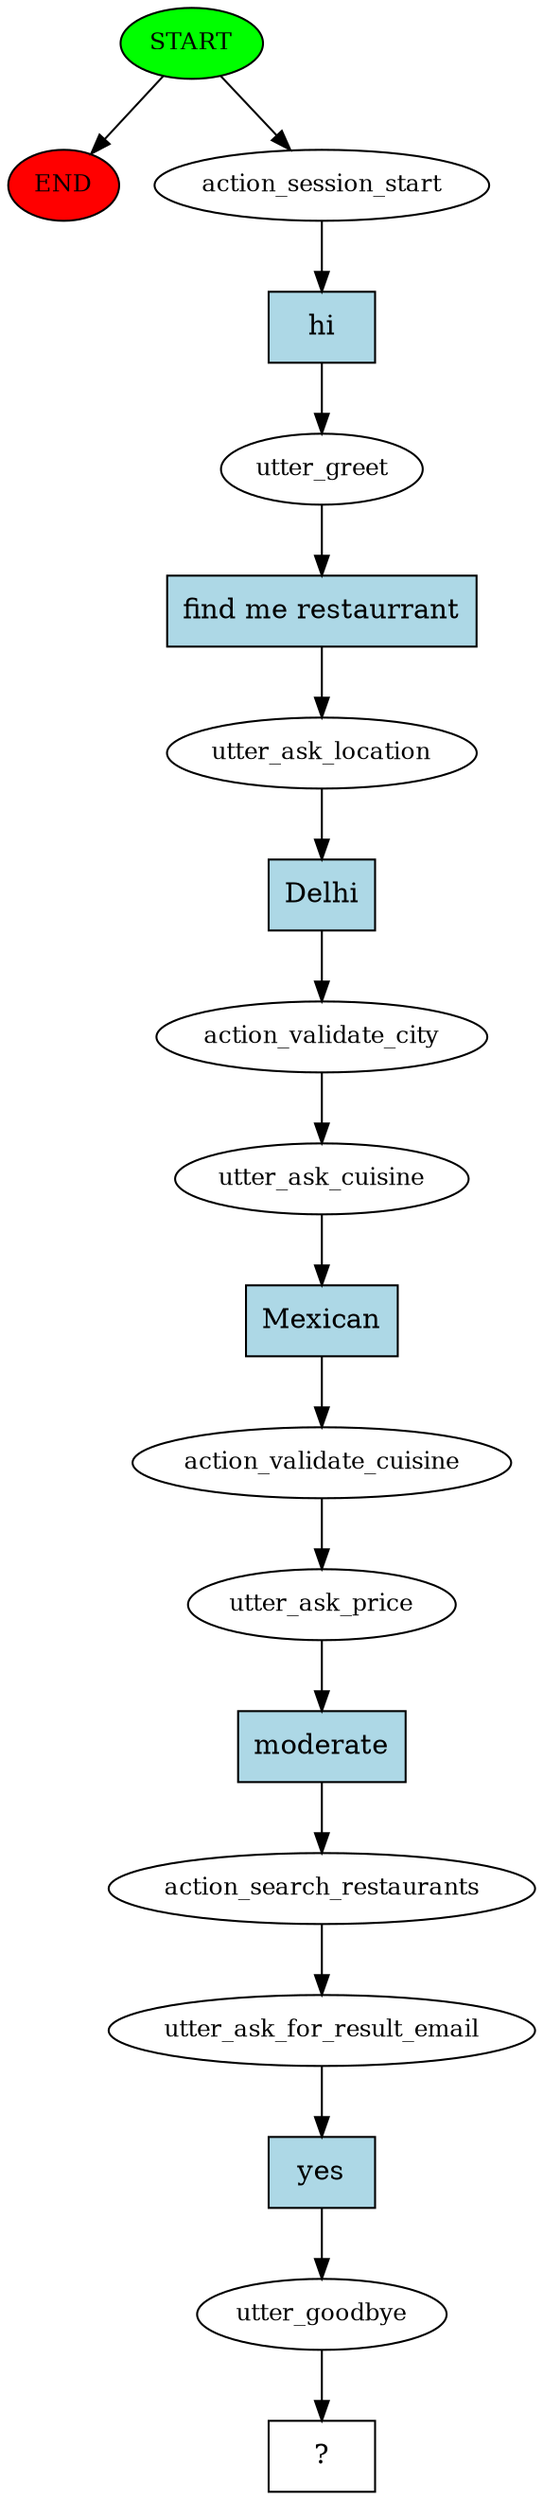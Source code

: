 digraph  {
0 [class="start active", fillcolor=green, fontsize=12, label=START, style=filled];
"-1" [class=end, fillcolor=red, fontsize=12, label=END, style=filled];
1 [class=active, fontsize=12, label=action_session_start];
2 [class=active, fontsize=12, label=utter_greet];
3 [class=active, fontsize=12, label=utter_ask_location];
4 [class=active, fontsize=12, label=action_validate_city];
5 [class=active, fontsize=12, label=utter_ask_cuisine];
6 [class=active, fontsize=12, label=action_validate_cuisine];
7 [class=active, fontsize=12, label=utter_ask_price];
8 [class=active, fontsize=12, label=action_search_restaurants];
9 [class=active, fontsize=12, label=utter_ask_for_result_email];
10 [class=active, fontsize=12, label=utter_goodbye];
11 [class="intent dashed active", label="  ?  ", shape=rect];
12 [class="intent active", fillcolor=lightblue, label=hi, shape=rect, style=filled];
13 [class="intent active", fillcolor=lightblue, label="find me restaurrant", shape=rect, style=filled];
14 [class="intent active", fillcolor=lightblue, label=Delhi, shape=rect, style=filled];
15 [class="intent active", fillcolor=lightblue, label=Mexican, shape=rect, style=filled];
16 [class="intent active", fillcolor=lightblue, label=moderate, shape=rect, style=filled];
17 [class="intent active", fillcolor=lightblue, label=yes, shape=rect, style=filled];
0 -> "-1"  [class="", key=NONE, label=""];
0 -> 1  [class=active, key=NONE, label=""];
1 -> 12  [class=active, key=0];
2 -> 13  [class=active, key=0];
3 -> 14  [class=active, key=0];
4 -> 5  [class=active, key=NONE, label=""];
5 -> 15  [class=active, key=0];
6 -> 7  [class=active, key=NONE, label=""];
7 -> 16  [class=active, key=0];
8 -> 9  [class=active, key=NONE, label=""];
9 -> 17  [class=active, key=0];
10 -> 11  [class=active, key=NONE, label=""];
12 -> 2  [class=active, key=0];
13 -> 3  [class=active, key=0];
14 -> 4  [class=active, key=0];
15 -> 6  [class=active, key=0];
16 -> 8  [class=active, key=0];
17 -> 10  [class=active, key=0];
}
